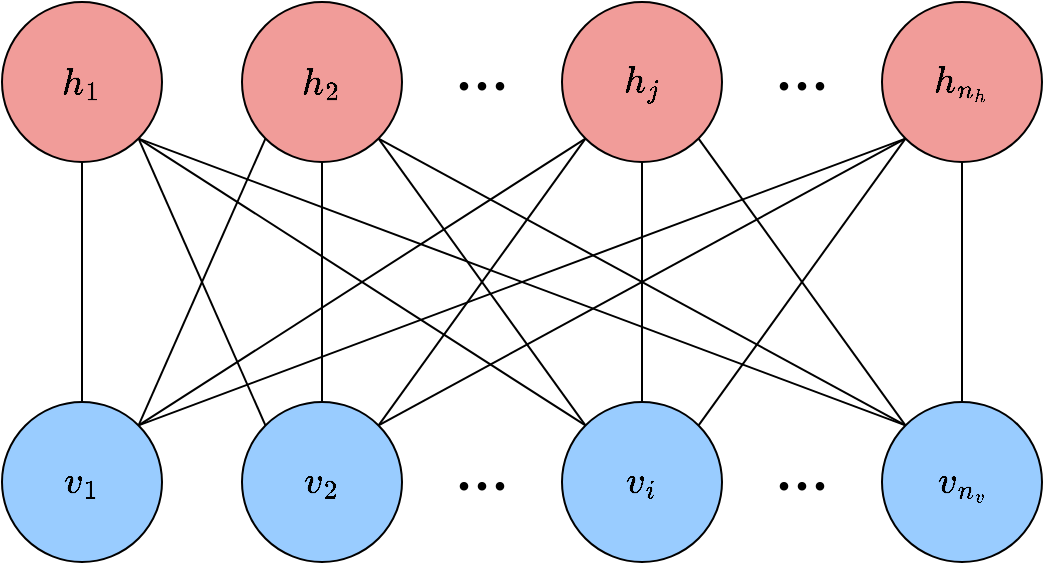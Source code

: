 <mxfile version="15.7.0" type="device"><diagram id="_OsmBbypWFOatuLFQ230" name="Page-1"><mxGraphModel dx="690" dy="362" grid="1" gridSize="10" guides="1" tooltips="1" connect="1" arrows="1" fold="1" page="1" pageScale="1" pageWidth="850" pageHeight="1100" background="#ffffff" math="1" shadow="0"><root><mxCell id="0"/><mxCell id="1" parent="0"/><mxCell id="2" value="&lt;div style=&quot;font-size: 16px&quot;&gt;&lt;font style=&quot;font-size: 16px&quot;&gt;\(h_1\)&lt;/font&gt;&lt;/div&gt;" style="ellipse;whiteSpace=wrap;html=1;aspect=fixed;fillColor=#F19C99;" parent="1" vertex="1"><mxGeometry x="160" y="120" width="80" height="80" as="geometry"/></mxCell><mxCell id="3" value="&lt;div style=&quot;font-size: 16px&quot;&gt;&lt;font style=&quot;font-size: 16px&quot;&gt;\(h_2\)&lt;/font&gt;&lt;/div&gt;" style="ellipse;whiteSpace=wrap;html=1;aspect=fixed;fillColor=#F19C99;" parent="1" vertex="1"><mxGeometry x="280" y="120" width="80" height="80" as="geometry"/></mxCell><mxCell id="4" value="&lt;div style=&quot;font-size: 16px&quot;&gt;&lt;font style=&quot;font-size: 16px&quot;&gt;\(h_j\)&lt;/font&gt;&lt;/div&gt;" style="ellipse;whiteSpace=wrap;html=1;aspect=fixed;fillColor=#F19C99;" parent="1" vertex="1"><mxGeometry x="440" y="120" width="80" height="80" as="geometry"/></mxCell><mxCell id="5" value="&lt;div style=&quot;font-size: 16px&quot;&gt;&lt;font style=&quot;font-size: 16px&quot;&gt;\(h_{n_h}\)&lt;/font&gt;&lt;/div&gt;" style="ellipse;whiteSpace=wrap;html=1;aspect=fixed;fillColor=#F19C99;" parent="1" vertex="1"><mxGeometry x="600" y="120" width="80" height="80" as="geometry"/></mxCell><mxCell id="6" value="&lt;div style=&quot;font-size: 16px&quot;&gt;&lt;font style=&quot;font-size: 16px&quot;&gt;\(v_1\)&lt;/font&gt;&lt;/div&gt;" style="ellipse;whiteSpace=wrap;html=1;aspect=fixed;fillColor=#99CCFF;" parent="1" vertex="1"><mxGeometry x="160" y="320" width="80" height="80" as="geometry"/></mxCell><mxCell id="7" value="&lt;div style=&quot;font-size: 16px&quot;&gt;&lt;font style=&quot;font-size: 16px&quot;&gt;\(v_2\)&lt;/font&gt;&lt;/div&gt;" style="ellipse;whiteSpace=wrap;html=1;aspect=fixed;fillColor=#99CCFF;" parent="1" vertex="1"><mxGeometry x="280" y="320" width="80" height="80" as="geometry"/></mxCell><mxCell id="8" value="&lt;div style=&quot;font-size: 16px&quot;&gt;&lt;font style=&quot;font-size: 16px&quot;&gt;\(v_i\)&lt;/font&gt;&lt;/div&gt;" style="ellipse;whiteSpace=wrap;html=1;aspect=fixed;fillColor=#99CCFF;" parent="1" vertex="1"><mxGeometry x="440" y="320" width="80" height="80" as="geometry"/></mxCell><mxCell id="9" value="&lt;div style=&quot;font-size: 16px&quot;&gt;&lt;font style=&quot;font-size: 16px&quot;&gt;\(v_{n_v}\)&lt;/font&gt;&lt;/div&gt;" style="ellipse;whiteSpace=wrap;html=1;aspect=fixed;fillColor=#99CCFF;" parent="1" vertex="1"><mxGeometry x="600" y="320" width="80" height="80" as="geometry"/></mxCell><mxCell id="10" value="" style="endArrow=none;html=1;exitX=0.5;exitY=0;entryX=0.5;entryY=1;" parent="1" source="6" target="2" edge="1"><mxGeometry width="50" height="50" relative="1" as="geometry"><mxPoint x="160" y="470" as="sourcePoint"/><mxPoint x="210" y="420" as="targetPoint"/></mxGeometry></mxCell><mxCell id="11" value="" style="endArrow=none;html=1;exitX=1;exitY=0;entryX=0;entryY=1;" parent="1" source="6" target="3" edge="1"><mxGeometry width="50" height="50" relative="1" as="geometry"><mxPoint x="210" y="330" as="sourcePoint"/><mxPoint x="210" y="210" as="targetPoint"/></mxGeometry></mxCell><mxCell id="12" value="" style="endArrow=none;html=1;exitX=1;exitY=0;entryX=0;entryY=1;" parent="1" source="6" target="4" edge="1"><mxGeometry width="50" height="50" relative="1" as="geometry"><mxPoint x="220" y="340" as="sourcePoint"/><mxPoint x="220" y="220" as="targetPoint"/></mxGeometry></mxCell><mxCell id="13" value="" style="endArrow=none;html=1;exitX=1;exitY=0;entryX=0;entryY=1;" parent="1" source="6" target="5" edge="1"><mxGeometry width="50" height="50" relative="1" as="geometry"><mxPoint x="230" y="350" as="sourcePoint"/><mxPoint x="230" y="230" as="targetPoint"/></mxGeometry></mxCell><mxCell id="14" value="" style="endArrow=none;html=1;exitX=0.5;exitY=1;entryX=0.5;entryY=0;" parent="1" source="3" target="7" edge="1"><mxGeometry width="50" height="50" relative="1" as="geometry"><mxPoint x="240" y="360" as="sourcePoint"/><mxPoint x="240" y="240" as="targetPoint"/></mxGeometry></mxCell><mxCell id="15" value="" style="endArrow=none;html=1;exitX=0;exitY=0;entryX=1;entryY=1;" parent="1" source="7" target="2" edge="1"><mxGeometry width="50" height="50" relative="1" as="geometry"><mxPoint x="250" y="370" as="sourcePoint"/><mxPoint x="250" y="250" as="targetPoint"/></mxGeometry></mxCell><mxCell id="16" value="" style="endArrow=none;html=1;exitX=1;exitY=0;entryX=0;entryY=1;" parent="1" source="7" target="4" edge="1"><mxGeometry width="50" height="50" relative="1" as="geometry"><mxPoint x="260" y="380" as="sourcePoint"/><mxPoint x="260" y="260" as="targetPoint"/></mxGeometry></mxCell><mxCell id="17" value="" style="endArrow=none;html=1;exitX=1;exitY=0;entryX=0;entryY=1;" parent="1" source="7" target="5" edge="1"><mxGeometry width="50" height="50" relative="1" as="geometry"><mxPoint x="270" y="390" as="sourcePoint"/><mxPoint x="270" y="270" as="targetPoint"/></mxGeometry></mxCell><mxCell id="18" value="" style="endArrow=none;html=1;exitX=0;exitY=0;entryX=1;entryY=1;" parent="1" source="8" target="2" edge="1"><mxGeometry width="50" height="50" relative="1" as="geometry"><mxPoint x="280" y="400" as="sourcePoint"/><mxPoint x="280" y="280" as="targetPoint"/></mxGeometry></mxCell><mxCell id="19" value="" style="endArrow=none;html=1;exitX=1;exitY=1;entryX=0;entryY=0;" parent="1" source="3" target="8" edge="1"><mxGeometry width="50" height="50" relative="1" as="geometry"><mxPoint x="290" y="410" as="sourcePoint"/><mxPoint x="290" y="290" as="targetPoint"/></mxGeometry></mxCell><mxCell id="20" value="" style="endArrow=none;html=1;exitX=0.5;exitY=0;entryX=0.5;entryY=1;" parent="1" source="8" target="4" edge="1"><mxGeometry width="50" height="50" relative="1" as="geometry"><mxPoint x="300" y="420" as="sourcePoint"/><mxPoint x="300" y="300" as="targetPoint"/></mxGeometry></mxCell><mxCell id="21" value="" style="endArrow=none;html=1;exitX=1;exitY=0;entryX=0;entryY=1;" parent="1" source="8" target="5" edge="1"><mxGeometry width="50" height="50" relative="1" as="geometry"><mxPoint x="310" y="430" as="sourcePoint"/><mxPoint x="310" y="310" as="targetPoint"/></mxGeometry></mxCell><mxCell id="22" value="" style="endArrow=none;html=1;exitX=0;exitY=0;entryX=1;entryY=1;" parent="1" source="9" target="2" edge="1"><mxGeometry width="50" height="50" relative="1" as="geometry"><mxPoint x="320" y="440" as="sourcePoint"/><mxPoint x="320" y="320" as="targetPoint"/></mxGeometry></mxCell><mxCell id="23" value="" style="endArrow=none;html=1;exitX=1;exitY=1;entryX=0;entryY=0;" parent="1" source="3" target="9" edge="1"><mxGeometry width="50" height="50" relative="1" as="geometry"><mxPoint x="330" y="450" as="sourcePoint"/><mxPoint x="330" y="330" as="targetPoint"/></mxGeometry></mxCell><mxCell id="24" value="" style="endArrow=none;html=1;exitX=1;exitY=1;entryX=0;entryY=0;" parent="1" source="4" target="9" edge="1"><mxGeometry width="50" height="50" relative="1" as="geometry"><mxPoint x="340" y="460" as="sourcePoint"/><mxPoint x="340" y="340" as="targetPoint"/></mxGeometry></mxCell><mxCell id="25" value="" style="endArrow=none;html=1;exitX=0.5;exitY=0;entryX=0.5;entryY=1;" parent="1" source="9" target="5" edge="1"><mxGeometry width="50" height="50" relative="1" as="geometry"><mxPoint x="390" y="470" as="sourcePoint"/><mxPoint x="390" y="350" as="targetPoint"/></mxGeometry></mxCell><mxCell id="26" value="&lt;p style=&quot;line-height: 150%&quot;&gt;&lt;font style=&quot;font-size: 36px&quot;&gt;...&lt;/font&gt;&lt;/p&gt;" style="text;html=1;strokeColor=none;fillColor=none;align=center;verticalAlign=middle;whiteSpace=wrap;rounded=0;fontFamily=Verdana;" parent="1" vertex="1"><mxGeometry x="380" y="345" width="40" height="20" as="geometry"/></mxCell><mxCell id="27" value="&lt;p style=&quot;line-height: 150%&quot;&gt;&lt;font style=&quot;font-size: 36px&quot;&gt;...&lt;/font&gt;&lt;/p&gt;" style="text;html=1;strokeColor=none;fillColor=none;align=center;verticalAlign=middle;whiteSpace=wrap;rounded=0;fontFamily=Verdana;" parent="1" vertex="1"><mxGeometry x="380" y="145" width="40" height="20" as="geometry"/></mxCell><mxCell id="MyzS4VA3pZpTEwKwvV5i-27" value="&lt;p style=&quot;line-height: 150%&quot;&gt;&lt;font style=&quot;font-size: 36px&quot;&gt;...&lt;/font&gt;&lt;/p&gt;" style="text;html=1;strokeColor=none;fillColor=none;align=center;verticalAlign=middle;whiteSpace=wrap;rounded=0;fontFamily=Verdana;" vertex="1" parent="1"><mxGeometry x="540" y="145" width="40" height="20" as="geometry"/></mxCell><mxCell id="MyzS4VA3pZpTEwKwvV5i-28" value="&lt;p style=&quot;line-height: 150%&quot;&gt;&lt;font style=&quot;font-size: 36px&quot;&gt;...&lt;/font&gt;&lt;/p&gt;" style="text;html=1;strokeColor=none;fillColor=none;align=center;verticalAlign=middle;whiteSpace=wrap;rounded=0;fontFamily=Verdana;" vertex="1" parent="1"><mxGeometry x="540" y="345" width="40" height="20" as="geometry"/></mxCell></root></mxGraphModel></diagram></mxfile>